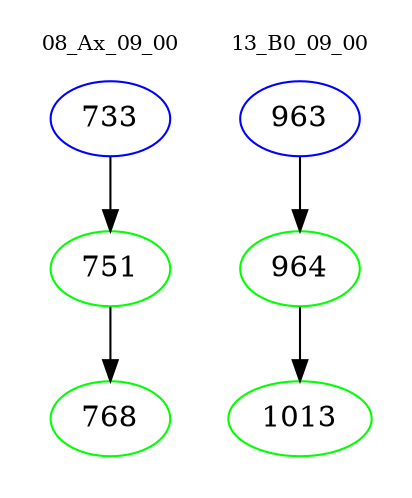 digraph{
subgraph cluster_0 {
color = white
label = "08_Ax_09_00";
fontsize=10;
T0_733 [label="733", color="blue"]
T0_733 -> T0_751 [color="black"]
T0_751 [label="751", color="green"]
T0_751 -> T0_768 [color="black"]
T0_768 [label="768", color="green"]
}
subgraph cluster_1 {
color = white
label = "13_B0_09_00";
fontsize=10;
T1_963 [label="963", color="blue"]
T1_963 -> T1_964 [color="black"]
T1_964 [label="964", color="green"]
T1_964 -> T1_1013 [color="black"]
T1_1013 [label="1013", color="green"]
}
}
